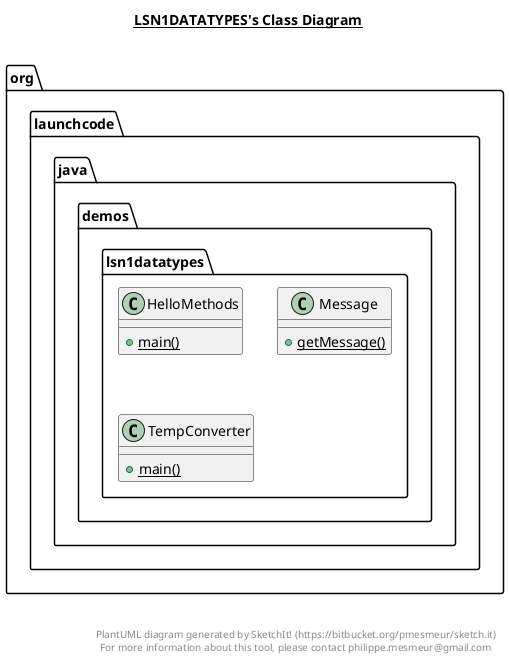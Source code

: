 @startuml

title __LSN1DATATYPES's Class Diagram__\n

  namespace org.launchcode.java.demos {
    namespace lsn1datatypes {
      class org.launchcode.java.demos.lsn1datatypes.HelloMethods {
          {static} + main()
      }
    }
  }
  

  namespace org.launchcode.java.demos {
    namespace lsn1datatypes {
      class org.launchcode.java.demos.lsn1datatypes.Message {
          {static} + getMessage()
      }
    }
  }
  

  namespace org.launchcode.java.demos {
    namespace lsn1datatypes {
      class org.launchcode.java.demos.lsn1datatypes.TempConverter {
          {static} + main()
      }
    }
  }
  



right footer


PlantUML diagram generated by SketchIt! (https://bitbucket.org/pmesmeur/sketch.it)
For more information about this tool, please contact philippe.mesmeur@gmail.com
endfooter

@enduml
